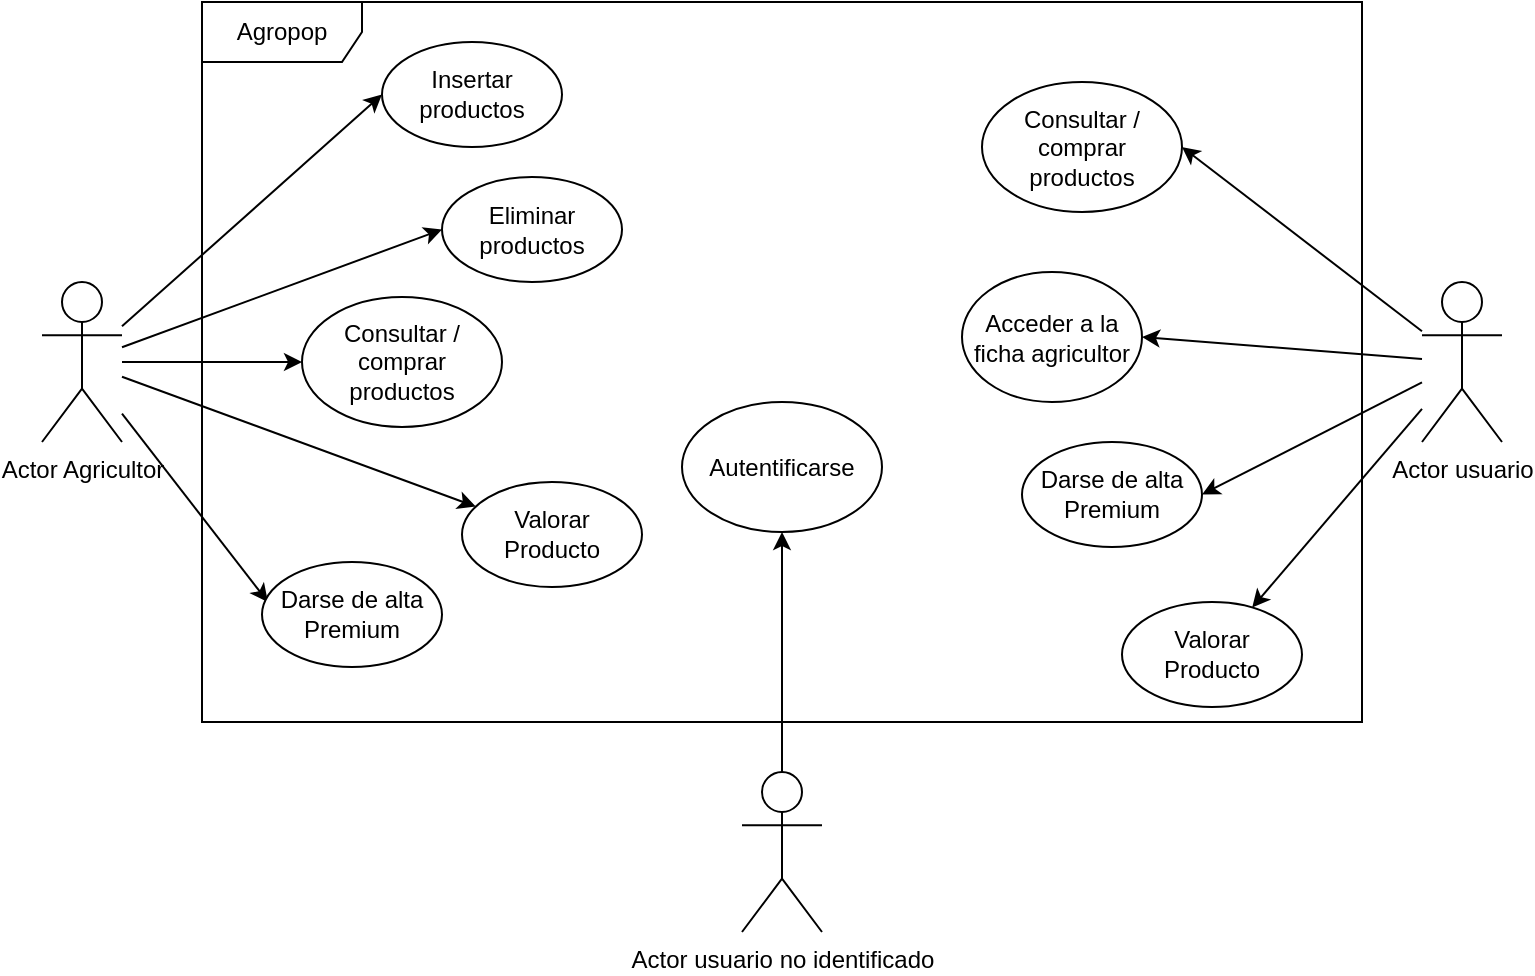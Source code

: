 <mxfile>
    <diagram id="R3aYTRUHcALHZ9T3S_bY" name="Página-1">
        <mxGraphModel dx="1185" dy="830" grid="1" gridSize="10" guides="1" tooltips="1" connect="1" arrows="1" fold="1" page="1" pageScale="1" pageWidth="827" pageHeight="1169" math="0" shadow="0">
            <root>
                <mxCell id="0"/>
                <mxCell id="1" parent="0"/>
                <mxCell id="ADd249F3NOKGjfhISSq1-1" value="Agropop" style="shape=umlFrame;whiteSpace=wrap;html=1;width=80;height=30;" parent="1" vertex="1">
                    <mxGeometry x="120" y="120" width="580" height="360" as="geometry"/>
                </mxCell>
                <mxCell id="4" style="edgeStyle=none;html=1;entryX=0;entryY=0.5;entryDx=0;entryDy=0;" edge="1" parent="1" source="ADd249F3NOKGjfhISSq1-2" target="3">
                    <mxGeometry relative="1" as="geometry"/>
                </mxCell>
                <mxCell id="8" style="edgeStyle=none;html=1;entryX=0;entryY=0.5;entryDx=0;entryDy=0;" edge="1" parent="1" source="ADd249F3NOKGjfhISSq1-2" target="ADd249F3NOKGjfhISSq1-14">
                    <mxGeometry relative="1" as="geometry"/>
                </mxCell>
                <mxCell id="9" style="edgeStyle=none;html=1;entryX=0;entryY=0.5;entryDx=0;entryDy=0;" edge="1" parent="1" source="ADd249F3NOKGjfhISSq1-2" target="ADd249F3NOKGjfhISSq1-8">
                    <mxGeometry relative="1" as="geometry"/>
                </mxCell>
                <mxCell id="18" style="edgeStyle=none;html=1;entryX=0.033;entryY=0.381;entryDx=0;entryDy=0;entryPerimeter=0;" edge="1" parent="1" source="ADd249F3NOKGjfhISSq1-2" target="17">
                    <mxGeometry relative="1" as="geometry"/>
                </mxCell>
                <mxCell id="20" style="edgeStyle=none;html=1;" edge="1" parent="1" source="ADd249F3NOKGjfhISSq1-2" target="19">
                    <mxGeometry relative="1" as="geometry"/>
                </mxCell>
                <mxCell id="ADd249F3NOKGjfhISSq1-2" value="Actor Agricultor" style="shape=umlActor;verticalLabelPosition=bottom;verticalAlign=top;html=1;" parent="1" vertex="1">
                    <mxGeometry x="40" y="260" width="40" height="80" as="geometry"/>
                </mxCell>
                <mxCell id="ADd249F3NOKGjfhISSq1-8" value="Insertar productos" style="ellipse;whiteSpace=wrap;html=1;" parent="1" vertex="1">
                    <mxGeometry x="210" y="140" width="90" height="52.5" as="geometry"/>
                </mxCell>
                <mxCell id="6" style="edgeStyle=none;html=1;entryX=1;entryY=0.5;entryDx=0;entryDy=0;" edge="1" parent="1" source="ADd249F3NOKGjfhISSq1-9" target="5">
                    <mxGeometry relative="1" as="geometry"/>
                </mxCell>
                <mxCell id="7" style="edgeStyle=none;html=1;entryX=1;entryY=0.5;entryDx=0;entryDy=0;" edge="1" parent="1" source="ADd249F3NOKGjfhISSq1-9" target="ADd249F3NOKGjfhISSq1-11">
                    <mxGeometry relative="1" as="geometry"/>
                </mxCell>
                <mxCell id="16" style="edgeStyle=none;html=1;entryX=1;entryY=0.5;entryDx=0;entryDy=0;" edge="1" parent="1" source="ADd249F3NOKGjfhISSq1-9" target="15">
                    <mxGeometry relative="1" as="geometry"/>
                </mxCell>
                <mxCell id="22" style="edgeStyle=none;html=1;" edge="1" parent="1" source="ADd249F3NOKGjfhISSq1-9" target="21">
                    <mxGeometry relative="1" as="geometry"/>
                </mxCell>
                <mxCell id="ADd249F3NOKGjfhISSq1-9" value="Actor usuario" style="shape=umlActor;verticalLabelPosition=bottom;verticalAlign=top;html=1;" parent="1" vertex="1">
                    <mxGeometry x="730" y="260" width="40" height="80" as="geometry"/>
                </mxCell>
                <mxCell id="ADd249F3NOKGjfhISSq1-11" value="Consultar / comprar productos" style="ellipse;whiteSpace=wrap;html=1;" parent="1" vertex="1">
                    <mxGeometry x="510" y="160" width="100" height="65" as="geometry"/>
                </mxCell>
                <mxCell id="ADd249F3NOKGjfhISSq1-14" value="Consultar / comprar productos" style="ellipse;whiteSpace=wrap;html=1;" parent="1" vertex="1">
                    <mxGeometry x="170" y="267.5" width="100" height="65" as="geometry"/>
                </mxCell>
                <mxCell id="ADd249F3NOKGjfhISSq1-28" style="edgeStyle=orthogonalEdgeStyle;rounded=0;orthogonalLoop=1;jettySize=auto;html=1;entryX=0.5;entryY=1;entryDx=0;entryDy=0;" parent="1" source="ADd249F3NOKGjfhISSq1-23" target="ADd249F3NOKGjfhISSq1-27" edge="1">
                    <mxGeometry relative="1" as="geometry"/>
                </mxCell>
                <mxCell id="ADd249F3NOKGjfhISSq1-23" value="&lt;div&gt;Actor usuario no identificado&lt;/div&gt;" style="shape=umlActor;verticalLabelPosition=bottom;verticalAlign=top;html=1;" parent="1" vertex="1">
                    <mxGeometry x="390" y="505" width="40" height="80" as="geometry"/>
                </mxCell>
                <mxCell id="ADd249F3NOKGjfhISSq1-27" value="Autentificarse" style="ellipse;whiteSpace=wrap;html=1;" parent="1" vertex="1">
                    <mxGeometry x="360" y="320" width="100" height="65" as="geometry"/>
                </mxCell>
                <mxCell id="3" value="Eliminar productos" style="ellipse;whiteSpace=wrap;html=1;" vertex="1" parent="1">
                    <mxGeometry x="240" y="207.5" width="90" height="52.5" as="geometry"/>
                </mxCell>
                <mxCell id="5" value="Acceder a la ficha agricultor" style="ellipse;whiteSpace=wrap;html=1;" vertex="1" parent="1">
                    <mxGeometry x="500" y="255" width="90" height="65" as="geometry"/>
                </mxCell>
                <mxCell id="15" value="Darse de alta Premium" style="ellipse;whiteSpace=wrap;html=1;" vertex="1" parent="1">
                    <mxGeometry x="530" y="340" width="90" height="52.5" as="geometry"/>
                </mxCell>
                <mxCell id="17" value="Darse de alta Premium" style="ellipse;whiteSpace=wrap;html=1;" vertex="1" parent="1">
                    <mxGeometry x="150" y="400" width="90" height="52.5" as="geometry"/>
                </mxCell>
                <mxCell id="19" value="Valorar Producto" style="ellipse;whiteSpace=wrap;html=1;" vertex="1" parent="1">
                    <mxGeometry x="250" y="360" width="90" height="52.5" as="geometry"/>
                </mxCell>
                <mxCell id="21" value="Valorar Producto" style="ellipse;whiteSpace=wrap;html=1;" vertex="1" parent="1">
                    <mxGeometry x="580" y="420" width="90" height="52.5" as="geometry"/>
                </mxCell>
            </root>
        </mxGraphModel>
    </diagram>
</mxfile>